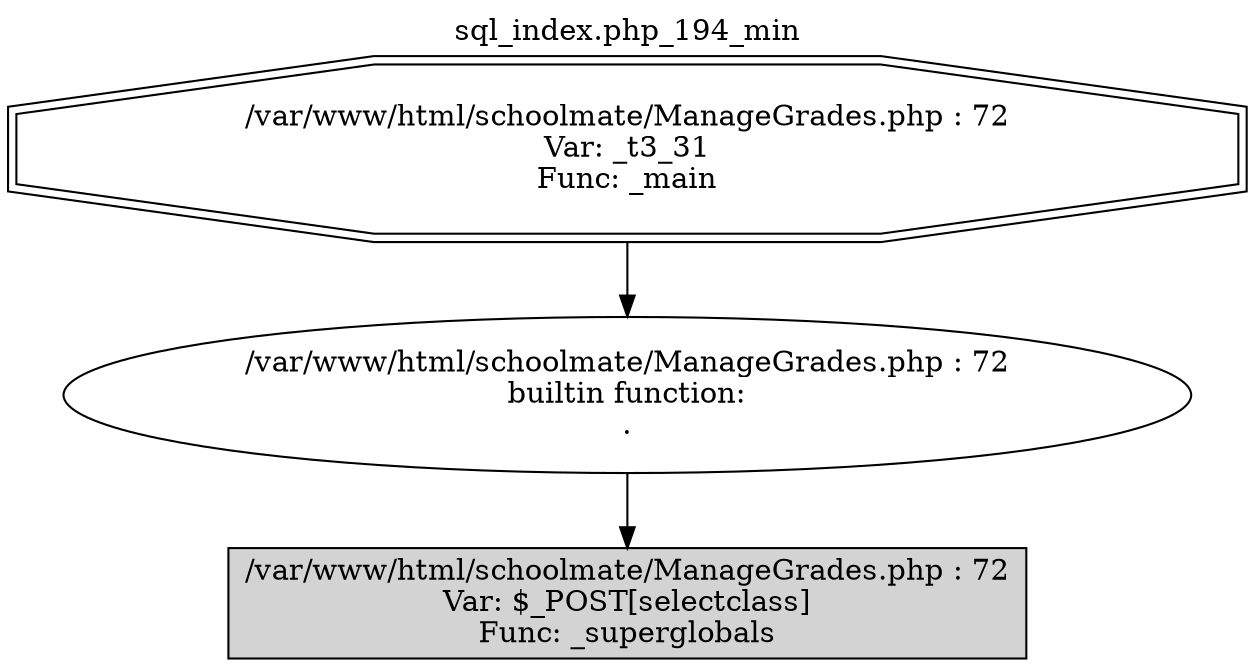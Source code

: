 digraph cfg {
  label="sql_index.php_194_min";
  labelloc=t;
  n1 [shape=doubleoctagon, label="/var/www/html/schoolmate/ManageGrades.php : 72\nVar: _t3_31\nFunc: _main\n"];
  n2 [shape=ellipse, label="/var/www/html/schoolmate/ManageGrades.php : 72\nbuiltin function:\n.\n"];
  n3 [shape=box, label="/var/www/html/schoolmate/ManageGrades.php : 72\nVar: $_POST[selectclass]\nFunc: _superglobals\n",style=filled];
  n1 -> n2;
  n2 -> n3;
}
